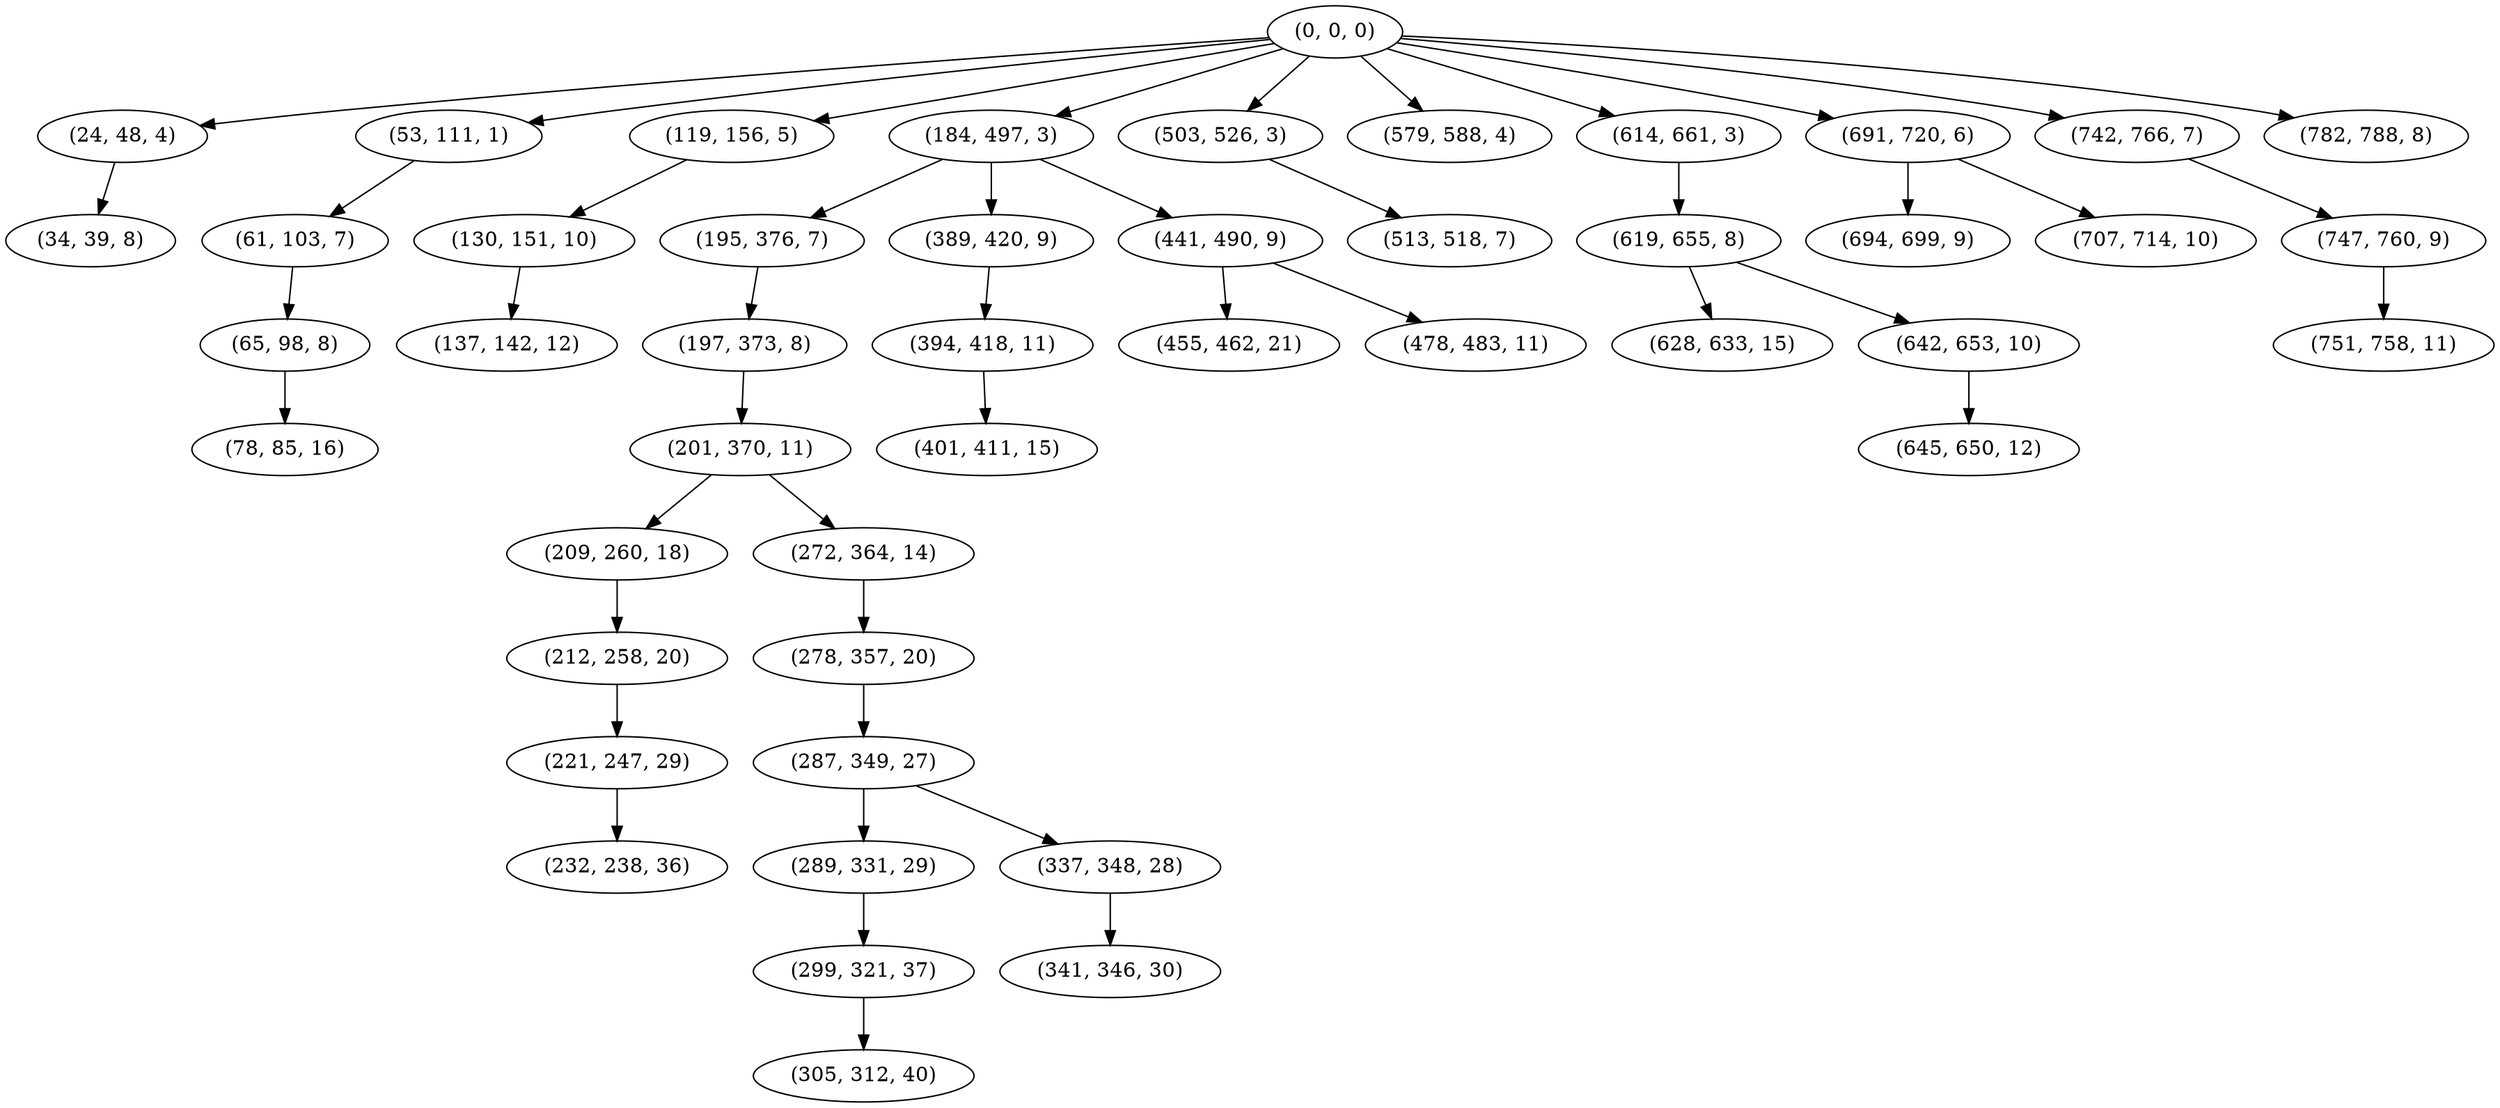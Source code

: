 digraph tree {
    "(0, 0, 0)";
    "(24, 48, 4)";
    "(34, 39, 8)";
    "(53, 111, 1)";
    "(61, 103, 7)";
    "(65, 98, 8)";
    "(78, 85, 16)";
    "(119, 156, 5)";
    "(130, 151, 10)";
    "(137, 142, 12)";
    "(184, 497, 3)";
    "(195, 376, 7)";
    "(197, 373, 8)";
    "(201, 370, 11)";
    "(209, 260, 18)";
    "(212, 258, 20)";
    "(221, 247, 29)";
    "(232, 238, 36)";
    "(272, 364, 14)";
    "(278, 357, 20)";
    "(287, 349, 27)";
    "(289, 331, 29)";
    "(299, 321, 37)";
    "(305, 312, 40)";
    "(337, 348, 28)";
    "(341, 346, 30)";
    "(389, 420, 9)";
    "(394, 418, 11)";
    "(401, 411, 15)";
    "(441, 490, 9)";
    "(455, 462, 21)";
    "(478, 483, 11)";
    "(503, 526, 3)";
    "(513, 518, 7)";
    "(579, 588, 4)";
    "(614, 661, 3)";
    "(619, 655, 8)";
    "(628, 633, 15)";
    "(642, 653, 10)";
    "(645, 650, 12)";
    "(691, 720, 6)";
    "(694, 699, 9)";
    "(707, 714, 10)";
    "(742, 766, 7)";
    "(747, 760, 9)";
    "(751, 758, 11)";
    "(782, 788, 8)";
    "(0, 0, 0)" -> "(24, 48, 4)";
    "(0, 0, 0)" -> "(53, 111, 1)";
    "(0, 0, 0)" -> "(119, 156, 5)";
    "(0, 0, 0)" -> "(184, 497, 3)";
    "(0, 0, 0)" -> "(503, 526, 3)";
    "(0, 0, 0)" -> "(579, 588, 4)";
    "(0, 0, 0)" -> "(614, 661, 3)";
    "(0, 0, 0)" -> "(691, 720, 6)";
    "(0, 0, 0)" -> "(742, 766, 7)";
    "(0, 0, 0)" -> "(782, 788, 8)";
    "(24, 48, 4)" -> "(34, 39, 8)";
    "(53, 111, 1)" -> "(61, 103, 7)";
    "(61, 103, 7)" -> "(65, 98, 8)";
    "(65, 98, 8)" -> "(78, 85, 16)";
    "(119, 156, 5)" -> "(130, 151, 10)";
    "(130, 151, 10)" -> "(137, 142, 12)";
    "(184, 497, 3)" -> "(195, 376, 7)";
    "(184, 497, 3)" -> "(389, 420, 9)";
    "(184, 497, 3)" -> "(441, 490, 9)";
    "(195, 376, 7)" -> "(197, 373, 8)";
    "(197, 373, 8)" -> "(201, 370, 11)";
    "(201, 370, 11)" -> "(209, 260, 18)";
    "(201, 370, 11)" -> "(272, 364, 14)";
    "(209, 260, 18)" -> "(212, 258, 20)";
    "(212, 258, 20)" -> "(221, 247, 29)";
    "(221, 247, 29)" -> "(232, 238, 36)";
    "(272, 364, 14)" -> "(278, 357, 20)";
    "(278, 357, 20)" -> "(287, 349, 27)";
    "(287, 349, 27)" -> "(289, 331, 29)";
    "(287, 349, 27)" -> "(337, 348, 28)";
    "(289, 331, 29)" -> "(299, 321, 37)";
    "(299, 321, 37)" -> "(305, 312, 40)";
    "(337, 348, 28)" -> "(341, 346, 30)";
    "(389, 420, 9)" -> "(394, 418, 11)";
    "(394, 418, 11)" -> "(401, 411, 15)";
    "(441, 490, 9)" -> "(455, 462, 21)";
    "(441, 490, 9)" -> "(478, 483, 11)";
    "(503, 526, 3)" -> "(513, 518, 7)";
    "(614, 661, 3)" -> "(619, 655, 8)";
    "(619, 655, 8)" -> "(628, 633, 15)";
    "(619, 655, 8)" -> "(642, 653, 10)";
    "(642, 653, 10)" -> "(645, 650, 12)";
    "(691, 720, 6)" -> "(694, 699, 9)";
    "(691, 720, 6)" -> "(707, 714, 10)";
    "(742, 766, 7)" -> "(747, 760, 9)";
    "(747, 760, 9)" -> "(751, 758, 11)";
}
